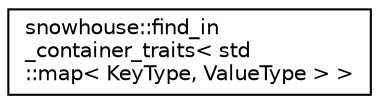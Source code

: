 digraph "Graphical Class Hierarchy"
{
 // INTERACTIVE_SVG=YES
  edge [fontname="Helvetica",fontsize="10",labelfontname="Helvetica",labelfontsize="10"];
  node [fontname="Helvetica",fontsize="10",shape=record];
  rankdir="LR";
  Node0 [label="snowhouse::find_in\l_container_traits\< std\l::map\< KeyType, ValueType \> \>",height=0.2,width=0.4,color="black", fillcolor="white", style="filled",URL="$structsnowhouse_1_1find__in__container__traits_3_01std_1_1map_3_01KeyType_00_01ValueType_01_4_01_4.html"];
}
